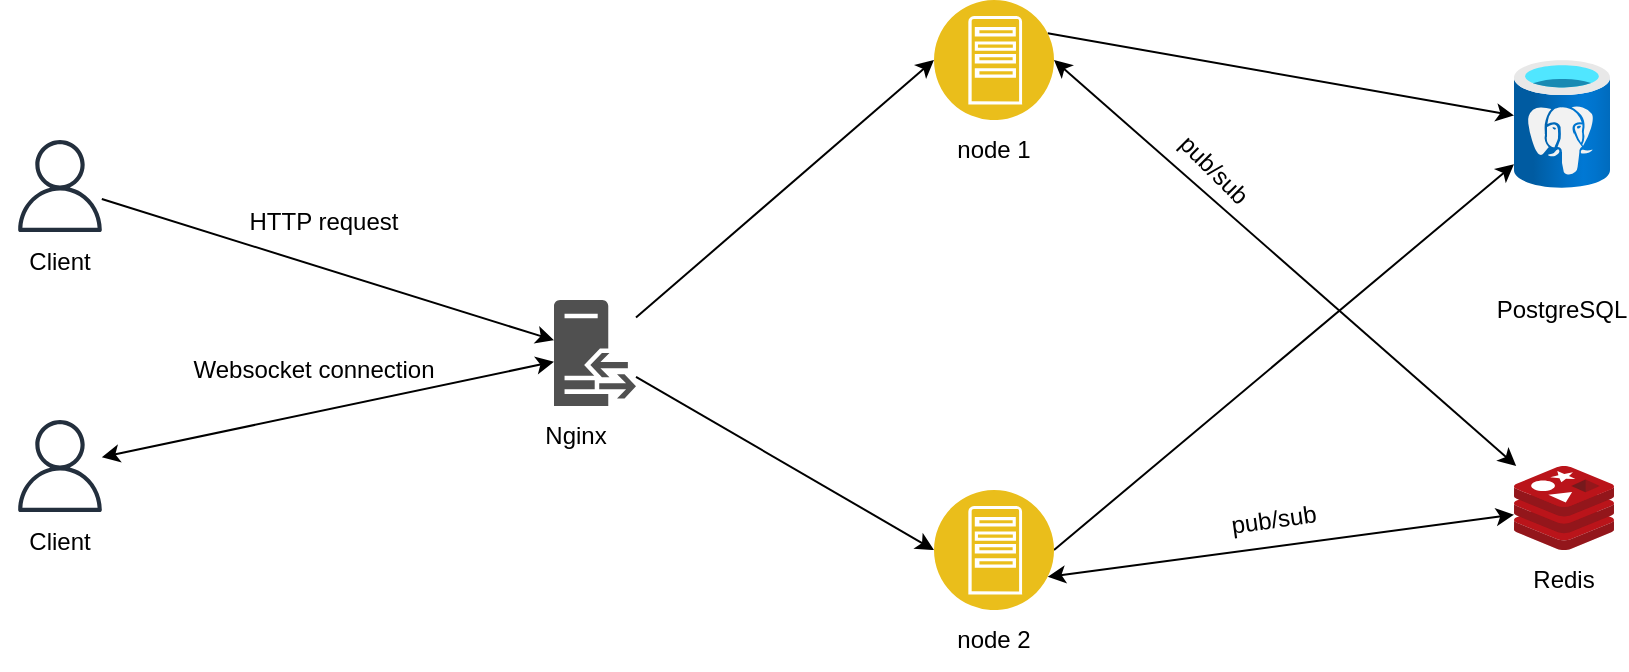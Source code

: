 <mxfile version="20.3.6" type="device"><diagram id="Slg26G2i90M0SY91WCvb" name="Page-1"><mxGraphModel dx="1952" dy="593" grid="1" gridSize="10" guides="1" tooltips="1" connect="1" arrows="1" fold="1" page="1" pageScale="1" pageWidth="850" pageHeight="1100" math="0" shadow="0"><root><mxCell id="0"/><mxCell id="1" parent="0"/><mxCell id="tjENqmuMpZNnP30G1Y7s-1" value="" style="sketch=0;aspect=fixed;html=1;points=[];align=center;image;fontSize=12;image=img/lib/mscae/Cache_Redis_Product.svg;" parent="1" vertex="1"><mxGeometry x="680" y="283" width="50" height="42" as="geometry"/></mxCell><mxCell id="tjENqmuMpZNnP30G1Y7s-10" style="rounded=0;orthogonalLoop=1;jettySize=auto;html=1;entryX=0;entryY=0.5;entryDx=0;entryDy=0;startArrow=none;startFill=0;" parent="1" source="tjENqmuMpZNnP30G1Y7s-2" target="tjENqmuMpZNnP30G1Y7s-6" edge="1"><mxGeometry relative="1" as="geometry"/></mxCell><mxCell id="tjENqmuMpZNnP30G1Y7s-2" value="" style="sketch=0;pointerEvents=1;shadow=0;dashed=0;html=1;strokeColor=none;fillColor=#505050;labelPosition=center;verticalLabelPosition=bottom;verticalAlign=top;outlineConnect=0;align=center;shape=mxgraph.office.servers.reverse_proxy;" parent="1" vertex="1"><mxGeometry x="200" y="200" width="41" height="53" as="geometry"/></mxCell><mxCell id="tjENqmuMpZNnP30G1Y7s-3" value="Nginx" style="text;html=1;strokeColor=none;fillColor=none;align=center;verticalAlign=middle;whiteSpace=wrap;rounded=0;" parent="1" vertex="1"><mxGeometry x="181" y="253" width="60" height="30" as="geometry"/></mxCell><mxCell id="tjENqmuMpZNnP30G1Y7s-4" value="" style="aspect=fixed;html=1;points=[];align=center;image;fontSize=12;image=img/lib/azure2/databases/Azure_Database_PostgreSQL_Server.svg;" parent="1" vertex="1"><mxGeometry x="680" y="80" width="48" height="64" as="geometry"/></mxCell><mxCell id="tjENqmuMpZNnP30G1Y7s-11" style="rounded=0;orthogonalLoop=1;jettySize=auto;html=1;exitX=0;exitY=0.5;exitDx=0;exitDy=0;endArrow=none;endFill=0;startArrow=classic;startFill=1;" parent="1" source="tjENqmuMpZNnP30G1Y7s-5" target="tjENqmuMpZNnP30G1Y7s-2" edge="1"><mxGeometry relative="1" as="geometry"/></mxCell><mxCell id="tjENqmuMpZNnP30G1Y7s-12" style="rounded=0;orthogonalLoop=1;jettySize=auto;html=1;exitX=1;exitY=0.75;exitDx=0;exitDy=0;startArrow=classic;startFill=1;endArrow=classic;endFill=1;" parent="1" source="tjENqmuMpZNnP30G1Y7s-5" target="tjENqmuMpZNnP30G1Y7s-1" edge="1"><mxGeometry relative="1" as="geometry"/></mxCell><mxCell id="tjENqmuMpZNnP30G1Y7s-17" style="edgeStyle=none;rounded=0;orthogonalLoop=1;jettySize=auto;html=1;exitX=1;exitY=0.5;exitDx=0;exitDy=0;startArrow=none;startFill=0;endArrow=classic;endFill=1;" parent="1" source="tjENqmuMpZNnP30G1Y7s-5" target="tjENqmuMpZNnP30G1Y7s-4" edge="1"><mxGeometry relative="1" as="geometry"/></mxCell><mxCell id="tjENqmuMpZNnP30G1Y7s-5" value="" style="aspect=fixed;perimeter=ellipsePerimeter;html=1;align=center;shadow=0;dashed=0;fontColor=#4277BB;labelBackgroundColor=#ffffff;fontSize=12;spacingTop=3;image;image=img/lib/ibm/applications/app_server.svg;" parent="1" vertex="1"><mxGeometry x="390" y="295" width="60" height="60" as="geometry"/></mxCell><object label="" id="tjENqmuMpZNnP30G1Y7s-13"><mxCell style="rounded=0;orthogonalLoop=1;jettySize=auto;html=1;exitX=1;exitY=0.5;exitDx=0;exitDy=0;startArrow=classic;startFill=1;endArrow=classic;endFill=1;" parent="1" source="tjENqmuMpZNnP30G1Y7s-6" target="tjENqmuMpZNnP30G1Y7s-1" edge="1"><mxGeometry relative="1" as="geometry"/></mxCell></object><mxCell id="tjENqmuMpZNnP30G1Y7s-16" style="edgeStyle=none;rounded=0;orthogonalLoop=1;jettySize=auto;html=1;exitX=1;exitY=0.25;exitDx=0;exitDy=0;startArrow=none;startFill=0;endArrow=classic;endFill=1;" parent="1" source="tjENqmuMpZNnP30G1Y7s-6" target="tjENqmuMpZNnP30G1Y7s-4" edge="1"><mxGeometry relative="1" as="geometry"/></mxCell><mxCell id="tjENqmuMpZNnP30G1Y7s-6" value="" style="aspect=fixed;perimeter=ellipsePerimeter;html=1;align=center;shadow=0;dashed=0;fontColor=#4277BB;labelBackgroundColor=#ffffff;fontSize=12;spacingTop=3;image;image=img/lib/ibm/applications/app_server.svg;" parent="1" vertex="1"><mxGeometry x="390" y="50" width="60" height="60" as="geometry"/></mxCell><mxCell id="tjENqmuMpZNnP30G1Y7s-7" value="node 2" style="text;html=1;strokeColor=none;fillColor=none;align=center;verticalAlign=middle;whiteSpace=wrap;rounded=0;" parent="1" vertex="1"><mxGeometry x="390" y="355" width="60" height="30" as="geometry"/></mxCell><mxCell id="tjENqmuMpZNnP30G1Y7s-8" value="node 1" style="text;html=1;strokeColor=none;fillColor=none;align=center;verticalAlign=middle;whiteSpace=wrap;rounded=0;" parent="1" vertex="1"><mxGeometry x="390" y="110" width="60" height="30" as="geometry"/></mxCell><mxCell id="tjENqmuMpZNnP30G1Y7s-18" value="PostgreSQL" style="text;html=1;strokeColor=none;fillColor=none;align=center;verticalAlign=middle;whiteSpace=wrap;rounded=0;" parent="1" vertex="1"><mxGeometry x="674" y="190" width="60" height="30" as="geometry"/></mxCell><mxCell id="tjENqmuMpZNnP30G1Y7s-19" value="Redis" style="text;html=1;strokeColor=none;fillColor=none;align=center;verticalAlign=middle;whiteSpace=wrap;rounded=0;" parent="1" vertex="1"><mxGeometry x="675" y="325" width="60" height="30" as="geometry"/></mxCell><mxCell id="tjENqmuMpZNnP30G1Y7s-22" style="edgeStyle=none;rounded=0;orthogonalLoop=1;jettySize=auto;html=1;startArrow=none;startFill=0;endArrow=classic;endFill=1;" parent="1" source="tjENqmuMpZNnP30G1Y7s-20" target="tjENqmuMpZNnP30G1Y7s-2" edge="1"><mxGeometry relative="1" as="geometry"/></mxCell><mxCell id="tjENqmuMpZNnP30G1Y7s-20" value="" style="sketch=0;outlineConnect=0;fontColor=#232F3E;gradientColor=none;fillColor=#232F3D;strokeColor=none;dashed=0;verticalLabelPosition=bottom;verticalAlign=top;align=center;html=1;fontSize=12;fontStyle=0;aspect=fixed;pointerEvents=1;shape=mxgraph.aws4.user;" parent="1" vertex="1"><mxGeometry x="-70" y="120" width="46" height="46" as="geometry"/></mxCell><mxCell id="tjENqmuMpZNnP30G1Y7s-26" value="Client" style="text;html=1;strokeColor=none;fillColor=none;align=center;verticalAlign=middle;whiteSpace=wrap;rounded=0;" parent="1" vertex="1"><mxGeometry x="-77" y="166" width="60" height="30" as="geometry"/></mxCell><mxCell id="tjENqmuMpZNnP30G1Y7s-29" value="HTTP request" style="text;html=1;strokeColor=none;fillColor=none;align=center;verticalAlign=middle;whiteSpace=wrap;rounded=0;" parent="1" vertex="1"><mxGeometry x="30" y="146" width="110" height="30" as="geometry"/></mxCell><mxCell id="mRYL6UcSZ4NspwS8jh2u-2" value="pub/sub" style="text;html=1;strokeColor=none;fillColor=none;align=center;verticalAlign=middle;whiteSpace=wrap;rounded=0;rotation=45;" parent="1" vertex="1"><mxGeometry x="500" y="120" width="60" height="30" as="geometry"/></mxCell><mxCell id="mRYL6UcSZ4NspwS8jh2u-3" value="pub/sub" style="text;html=1;strokeColor=none;fillColor=none;align=center;verticalAlign=middle;whiteSpace=wrap;rounded=0;rotation=-8;" parent="1" vertex="1"><mxGeometry x="530" y="295" width="60" height="30" as="geometry"/></mxCell><mxCell id="mRYL6UcSZ4NspwS8jh2u-9" style="edgeStyle=none;shape=connector;rounded=0;orthogonalLoop=1;jettySize=auto;html=1;labelBackgroundColor=default;strokeColor=default;fontFamily=Helvetica;fontSize=12;fontColor=default;startArrow=classic;startFill=1;endArrow=classic;endFill=1;" parent="1" source="mRYL6UcSZ4NspwS8jh2u-6" target="tjENqmuMpZNnP30G1Y7s-2" edge="1"><mxGeometry relative="1" as="geometry"/></mxCell><mxCell id="mRYL6UcSZ4NspwS8jh2u-6" value="" style="sketch=0;outlineConnect=0;fontColor=#232F3E;gradientColor=none;fillColor=#232F3D;strokeColor=none;dashed=0;verticalLabelPosition=bottom;verticalAlign=top;align=center;html=1;fontSize=12;fontStyle=0;aspect=fixed;pointerEvents=1;shape=mxgraph.aws4.user;" parent="1" vertex="1"><mxGeometry x="-70" y="260" width="46" height="46" as="geometry"/></mxCell><mxCell id="mRYL6UcSZ4NspwS8jh2u-8" value="Client" style="text;html=1;strokeColor=none;fillColor=none;align=center;verticalAlign=middle;whiteSpace=wrap;rounded=0;" parent="1" vertex="1"><mxGeometry x="-77" y="306" width="60" height="30" as="geometry"/></mxCell><mxCell id="mRYL6UcSZ4NspwS8jh2u-10" value="Websocket connection" style="text;html=1;strokeColor=none;fillColor=none;align=center;verticalAlign=middle;whiteSpace=wrap;rounded=0;fontFamily=Helvetica;fontSize=12;fontColor=default;" parent="1" vertex="1"><mxGeometry x="10" y="220" width="140" height="30" as="geometry"/></mxCell></root></mxGraphModel></diagram></mxfile>
